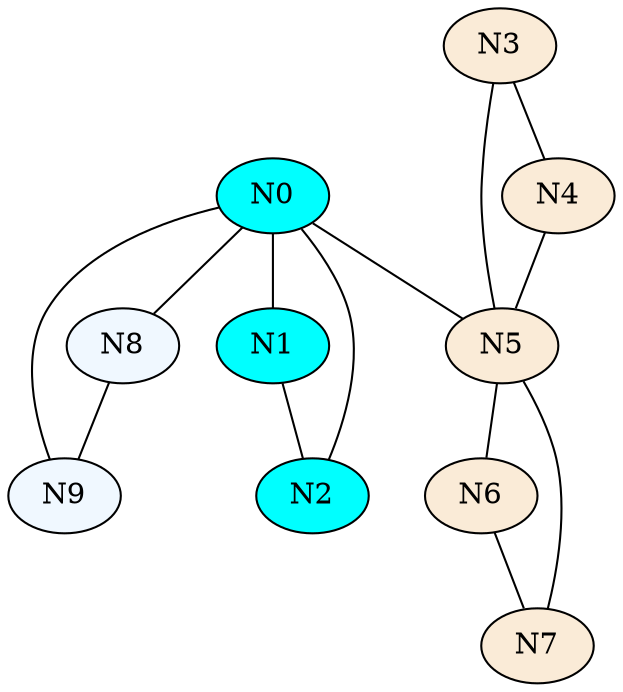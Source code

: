 graph {
	subgraph C0 {
		N8 [fillcolor="#F0F8FF" style=filled]
		N9 [fillcolor="#F0F8FF" style=filled]
	}
	subgraph C1 {
		N3 [fillcolor="#FAEBD7" style=filled]
		N4 [fillcolor="#FAEBD7" style=filled]
		N5 [fillcolor="#FAEBD7" style=filled]
		N6 [fillcolor="#FAEBD7" style=filled]
		N7 [fillcolor="#FAEBD7" style=filled]
	}
	subgraph C2 {
		N0 [fillcolor="#00FFFF" style=filled]
		N1 [fillcolor="#00FFFF" style=filled]
		N2 [fillcolor="#00FFFF" style=filled]
	}
	N0 -- N1
	N0 -- N2
	N0 -- N5
	N0 -- N8
	N0 -- N9
	N1 -- N2
	N3 -- N4
	N3 -- N5
	N4 -- N5
	N5 -- N6
	N5 -- N7
	N6 -- N7
	N8 -- N9
}
